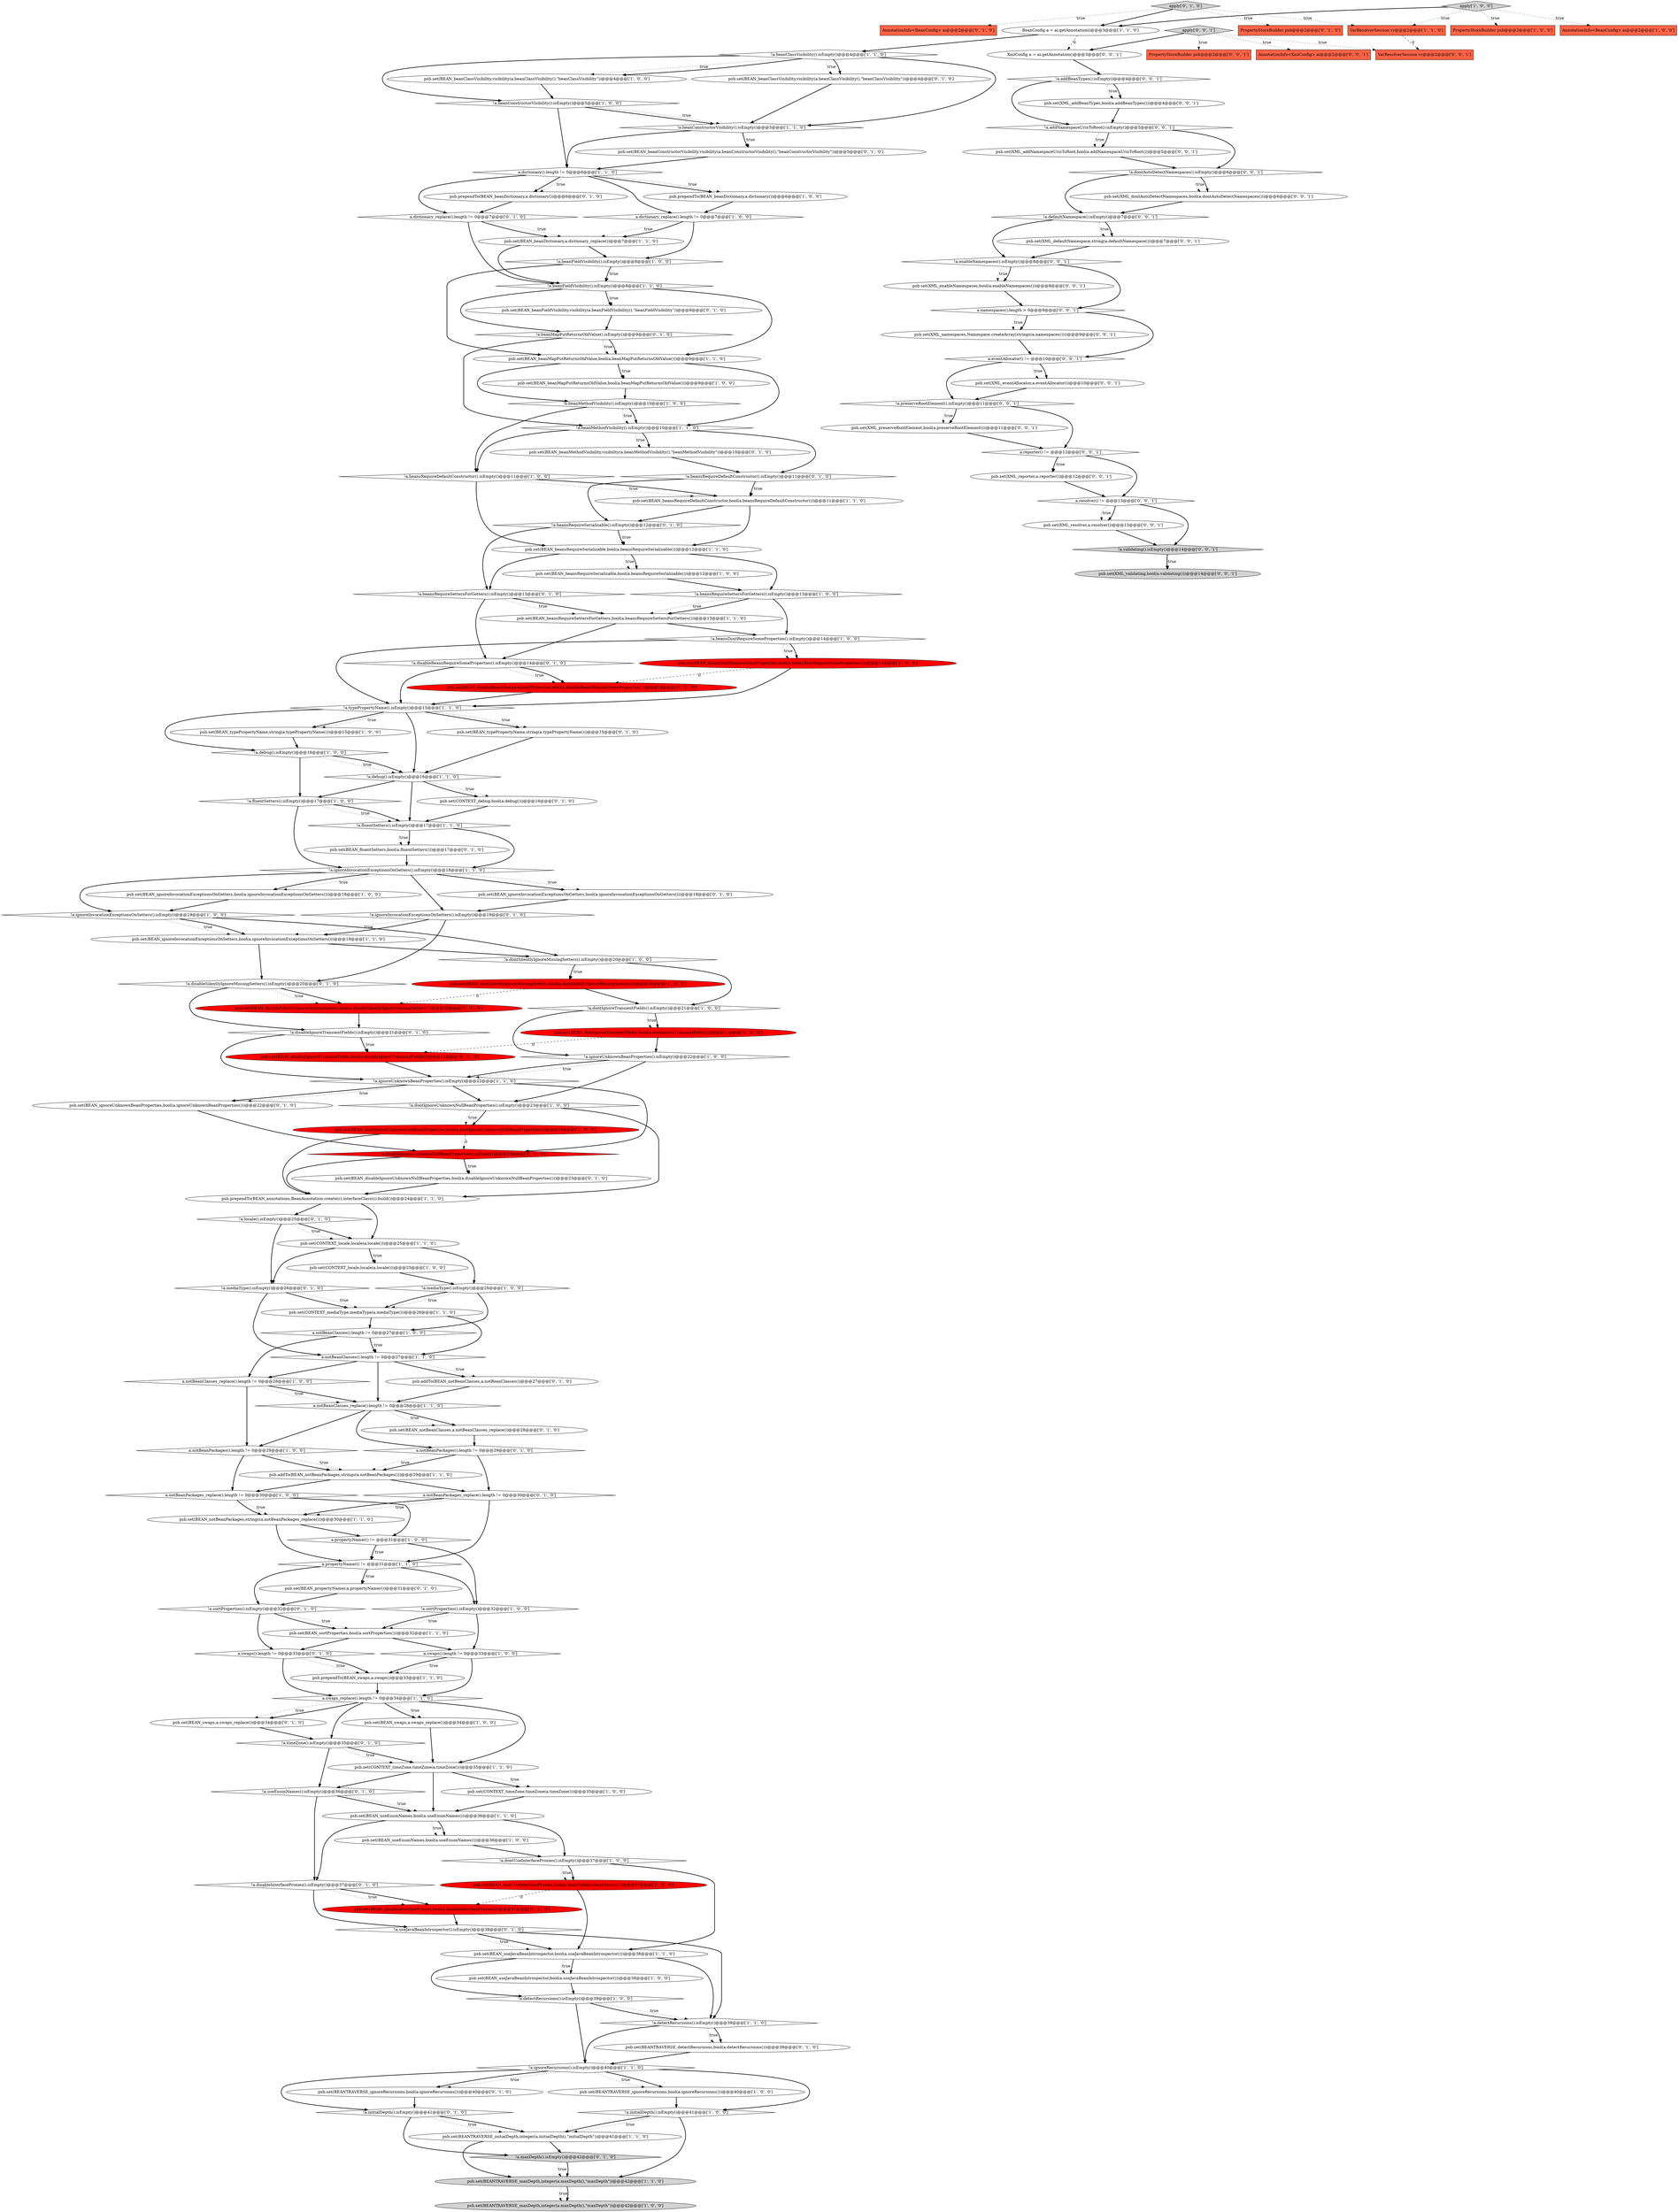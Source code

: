 digraph {
86 [style = filled, label = "psb.set(BEAN_beanFieldVisibility,visibility(a.beanFieldVisibility(),\"beanFieldVisibility\"))@@@8@@@['0', '1', '0']", fillcolor = white, shape = ellipse image = "AAA0AAABBB2BBB"];
50 [style = filled, label = "psb.set(BEAN_beanDictionary,a.dictionary_replace())@@@7@@@['1', '1', '0']", fillcolor = white, shape = ellipse image = "AAA0AAABBB1BBB"];
104 [style = filled, label = "psb.addTo(BEAN_notBeanClasses,a.notBeanClasses())@@@27@@@['0', '1', '0']", fillcolor = white, shape = ellipse image = "AAA0AAABBB2BBB"];
120 [style = filled, label = "psb.set(BEAN_propertyNamer,a.propertyNamer())@@@31@@@['0', '1', '0']", fillcolor = white, shape = ellipse image = "AAA0AAABBB2BBB"];
96 [style = filled, label = "a.notBeanPackages_replace().length != 0@@@30@@@['0', '1', '0']", fillcolor = white, shape = diamond image = "AAA0AAABBB2BBB"];
68 [style = filled, label = "!a.dontIgnoreUnknownNullBeanProperties().isEmpty()@@@23@@@['1', '0', '0']", fillcolor = white, shape = diamond image = "AAA0AAABBB1BBB"];
81 [style = filled, label = "psb.set(BEANTRAVERSE_maxDepth,integer(a.maxDepth(),\"maxDepth\"))@@@42@@@['1', '1', '0']", fillcolor = lightgray, shape = ellipse image = "AAA0AAABBB1BBB"];
29 [style = filled, label = "!a.fluentSetters().isEmpty()@@@17@@@['1', '0', '0']", fillcolor = white, shape = diamond image = "AAA0AAABBB1BBB"];
134 [style = filled, label = "psb.set(XML_enableNamespaces,bool(a.enableNamespaces()))@@@8@@@['0', '0', '1']", fillcolor = white, shape = ellipse image = "AAA0AAABBB3BBB"];
147 [style = filled, label = "psb.set(XML_addBeanTypes,bool(a.addBeanTypes()))@@@4@@@['0', '0', '1']", fillcolor = white, shape = ellipse image = "AAA0AAABBB3BBB"];
27 [style = filled, label = "psb.set(BEAN_useJavaBeanIntrospector,bool(a.useJavaBeanIntrospector()))@@@38@@@['1', '0', '0']", fillcolor = white, shape = ellipse image = "AAA0AAABBB1BBB"];
11 [style = filled, label = "PropertyStoreBuilder psb@@@2@@@['1', '0', '0']", fillcolor = tomato, shape = box image = "AAA0AAABBB1BBB"];
75 [style = filled, label = "psb.set(BEAN_notBeanPackages,strings(a.notBeanPackages_replace()))@@@30@@@['1', '1', '0']", fillcolor = white, shape = ellipse image = "AAA0AAABBB1BBB"];
13 [style = filled, label = "!a.dontIgnoreTransientFields().isEmpty()@@@21@@@['1', '0', '0']", fillcolor = white, shape = diamond image = "AAA0AAABBB1BBB"];
63 [style = filled, label = "psb.set(BEAN_beansDontRequireSomeProperties,bool(a.beansDontRequireSomeProperties()))@@@14@@@['1', '0', '0']", fillcolor = red, shape = ellipse image = "AAA1AAABBB1BBB"];
140 [style = filled, label = "PropertyStoreBuilder psb@@@2@@@['0', '0', '1']", fillcolor = tomato, shape = box image = "AAA0AAABBB3BBB"];
19 [style = filled, label = "!a.debug().isEmpty()@@@16@@@['1', '0', '0']", fillcolor = white, shape = diamond image = "AAA0AAABBB1BBB"];
28 [style = filled, label = "!a.beanMethodVisibility().isEmpty()@@@10@@@['1', '0', '0']", fillcolor = white, shape = diamond image = "AAA0AAABBB1BBB"];
97 [style = filled, label = "psb.set(BEAN_beanConstructorVisibility,visibility(a.beanConstructorVisibility(),\"beanConstructorVisibility\"))@@@5@@@['0', '1', '0']", fillcolor = white, shape = ellipse image = "AAA0AAABBB2BBB"];
74 [style = filled, label = "psb.set(CONTEXT_mediaType,mediaType(a.mediaType()))@@@26@@@['1', '1', '0']", fillcolor = white, shape = ellipse image = "AAA0AAABBB1BBB"];
57 [style = filled, label = "!a.beanClassVisibility().isEmpty()@@@4@@@['1', '1', '0']", fillcolor = white, shape = diamond image = "AAA0AAABBB1BBB"];
137 [style = filled, label = "!a.addNamespaceUrisToRoot().isEmpty()@@@5@@@['0', '0', '1']", fillcolor = white, shape = diamond image = "AAA0AAABBB3BBB"];
73 [style = filled, label = "a.dictionary().length != 0@@@6@@@['1', '1', '0']", fillcolor = white, shape = diamond image = "AAA0AAABBB1BBB"];
92 [style = filled, label = "psb.set(BEAN_disableInterfaceProxies,bool(a.disableInterfaceProxies()))@@@37@@@['0', '1', '0']", fillcolor = red, shape = ellipse image = "AAA1AAABBB2BBB"];
61 [style = filled, label = "psb.set(BEAN_useJavaBeanIntrospector,bool(a.useJavaBeanIntrospector()))@@@38@@@['1', '1', '0']", fillcolor = white, shape = ellipse image = "AAA0AAABBB1BBB"];
114 [style = filled, label = "psb.set(BEAN_disableBeansRequireSomeProperties,bool(a.disableBeansRequireSomeProperties()))@@@14@@@['0', '1', '0']", fillcolor = red, shape = ellipse image = "AAA1AAABBB2BBB"];
145 [style = filled, label = "!a.defaultNamespace().isEmpty()@@@7@@@['0', '0', '1']", fillcolor = white, shape = diamond image = "AAA0AAABBB3BBB"];
119 [style = filled, label = "psb.set(BEAN_disableIgnoreTransientFields,bool(a.disableIgnoreTransientFields()))@@@21@@@['0', '1', '0']", fillcolor = red, shape = ellipse image = "AAA1AAABBB2BBB"];
21 [style = filled, label = "a.notBeanPackages().length != 0@@@29@@@['1', '0', '0']", fillcolor = white, shape = diamond image = "AAA0AAABBB1BBB"];
24 [style = filled, label = "psb.set(CONTEXT_timeZone,timeZone(a.timeZone()))@@@35@@@['1', '0', '0']", fillcolor = white, shape = ellipse image = "AAA0AAABBB1BBB"];
83 [style = filled, label = "psb.set(BEAN_disableIgnoreUnknownNullBeanProperties,bool(a.disableIgnoreUnknownNullBeanProperties()))@@@23@@@['0', '1', '0']", fillcolor = white, shape = ellipse image = "AAA0AAABBB2BBB"];
148 [style = filled, label = "a.reporter() != @@@12@@@['0', '0', '1']", fillcolor = white, shape = diamond image = "AAA0AAABBB3BBB"];
76 [style = filled, label = "psb.prependTo(BEAN_annotations,BeanAnnotation.create(c).interfaceClass(c).build())@@@24@@@['1', '1', '0']", fillcolor = white, shape = ellipse image = "AAA0AAABBB1BBB"];
51 [style = filled, label = "!a.ignoreInvocationExceptionsOnGetters().isEmpty()@@@18@@@['1', '1', '0']", fillcolor = white, shape = diamond image = "AAA0AAABBB1BBB"];
33 [style = filled, label = "!a.beanConstructorVisibility().isEmpty()@@@5@@@['1', '1', '0']", fillcolor = white, shape = diamond image = "AAA0AAABBB1BBB"];
152 [style = filled, label = "psb.set(XML_addNamespaceUrisToRoot,bool(a.addNamespaceUrisToRoot()))@@@5@@@['0', '0', '1']", fillcolor = white, shape = ellipse image = "AAA0AAABBB3BBB"];
45 [style = filled, label = "a.notBeanClasses().length != 0@@@27@@@['1', '0', '0']", fillcolor = white, shape = diamond image = "AAA0AAABBB1BBB"];
100 [style = filled, label = "!a.timeZone().isEmpty()@@@35@@@['0', '1', '0']", fillcolor = white, shape = diamond image = "AAA0AAABBB2BBB"];
88 [style = filled, label = "!a.mediaType().isEmpty()@@@26@@@['0', '1', '0']", fillcolor = white, shape = diamond image = "AAA0AAABBB2BBB"];
129 [style = filled, label = "!a.dontAutoDetectNamespaces().isEmpty()@@@6@@@['0', '0', '1']", fillcolor = white, shape = diamond image = "AAA0AAABBB3BBB"];
136 [style = filled, label = "a.eventAllocator() != @@@10@@@['0', '0', '1']", fillcolor = white, shape = diamond image = "AAA0AAABBB3BBB"];
70 [style = filled, label = "psb.set(BEAN_beansRequireSerializable,bool(a.beansRequireSerializable()))@@@12@@@['1', '1', '0']", fillcolor = white, shape = ellipse image = "AAA0AAABBB1BBB"];
32 [style = filled, label = "!a.beanConstructorVisibility().isEmpty()@@@5@@@['1', '0', '0']", fillcolor = white, shape = diamond image = "AAA0AAABBB1BBB"];
150 [style = filled, label = "!a.enableNamespaces().isEmpty()@@@8@@@['0', '0', '1']", fillcolor = white, shape = diamond image = "AAA0AAABBB3BBB"];
23 [style = filled, label = "!a.beansRequireSettersForGetters().isEmpty()@@@13@@@['1', '0', '0']", fillcolor = white, shape = diamond image = "AAA0AAABBB1BBB"];
115 [style = filled, label = "psb.set(BEANTRAVERSE_detectRecursions,bool(a.detectRecursions()))@@@39@@@['0', '1', '0']", fillcolor = white, shape = ellipse image = "AAA0AAABBB2BBB"];
149 [style = filled, label = "VarResolverSession vr@@@2@@@['0', '0', '1']", fillcolor = tomato, shape = box image = "AAA0AAABBB3BBB"];
154 [style = filled, label = "psb.set(XML_reporter,a.reporter())@@@12@@@['0', '0', '1']", fillcolor = white, shape = ellipse image = "AAA0AAABBB3BBB"];
98 [style = filled, label = "PropertyStoreBuilder psb@@@2@@@['0', '1', '0']", fillcolor = tomato, shape = box image = "AAA0AAABBB2BBB"];
39 [style = filled, label = "BeanConfig a = ai.getAnnotation()@@@3@@@['1', '1', '0']", fillcolor = white, shape = ellipse image = "AAA0AAABBB1BBB"];
58 [style = filled, label = "psb.set(BEANTRAVERSE_initialDepth,integer(a.initialDepth(),\"initialDepth\"))@@@41@@@['1', '1', '0']", fillcolor = white, shape = ellipse image = "AAA0AAABBB1BBB"];
36 [style = filled, label = "!a.dontSilentlyIgnoreMissingSetters().isEmpty()@@@20@@@['1', '0', '0']", fillcolor = white, shape = diamond image = "AAA0AAABBB1BBB"];
99 [style = filled, label = "!a.disableBeansRequireSomeProperties().isEmpty()@@@14@@@['0', '1', '0']", fillcolor = white, shape = diamond image = "AAA0AAABBB2BBB"];
141 [style = filled, label = "psb.set(XML_eventAllocator,a.eventAllocator())@@@10@@@['0', '0', '1']", fillcolor = white, shape = ellipse image = "AAA0AAABBB3BBB"];
14 [style = filled, label = "a.notBeanClasses_replace().length != 0@@@28@@@['1', '0', '0']", fillcolor = white, shape = diamond image = "AAA0AAABBB1BBB"];
1 [style = filled, label = "!a.detectRecursions().isEmpty()@@@39@@@['1', '0', '0']", fillcolor = white, shape = diamond image = "AAA0AAABBB1BBB"];
49 [style = filled, label = "psb.set(BEAN_dontSilentlyIgnoreMissingSetters,bool(a.dontSilentlyIgnoreMissingSetters()))@@@20@@@['1', '0', '0']", fillcolor = red, shape = ellipse image = "AAA1AAABBB1BBB"];
103 [style = filled, label = "a.swaps().length != 0@@@33@@@['0', '1', '0']", fillcolor = white, shape = diamond image = "AAA0AAABBB2BBB"];
146 [style = filled, label = "!a.preserveRootElement().isEmpty()@@@11@@@['0', '0', '1']", fillcolor = white, shape = diamond image = "AAA0AAABBB3BBB"];
108 [style = filled, label = "!a.disableIgnoreUnknownNullBeanProperties().isEmpty()@@@23@@@['0', '1', '0']", fillcolor = red, shape = diamond image = "AAA1AAABBB2BBB"];
62 [style = filled, label = "!a.beansDontRequireSomeProperties().isEmpty()@@@14@@@['1', '0', '0']", fillcolor = white, shape = diamond image = "AAA0AAABBB1BBB"];
85 [style = filled, label = "!a.initialDepth().isEmpty()@@@41@@@['0', '1', '0']", fillcolor = white, shape = diamond image = "AAA0AAABBB2BBB"];
107 [style = filled, label = "!a.sortProperties().isEmpty()@@@32@@@['0', '1', '0']", fillcolor = white, shape = diamond image = "AAA0AAABBB2BBB"];
72 [style = filled, label = "a.notBeanClasses().length != 0@@@27@@@['1', '1', '0']", fillcolor = white, shape = diamond image = "AAA0AAABBB1BBB"];
22 [style = filled, label = "a.dictionary_replace().length != 0@@@7@@@['1', '0', '0']", fillcolor = white, shape = diamond image = "AAA0AAABBB1BBB"];
125 [style = filled, label = "apply['0', '1', '0']", fillcolor = lightgray, shape = diamond image = "AAA0AAABBB2BBB"];
53 [style = filled, label = "psb.set(BEAN_beansRequireSerializable,bool(a.beansRequireSerializable()))@@@12@@@['1', '0', '0']", fillcolor = white, shape = ellipse image = "AAA0AAABBB1BBB"];
71 [style = filled, label = "psb.set(BEAN_dontIgnoreUnknownNullBeanProperties,bool(a.dontIgnoreUnknownNullBeanProperties()))@@@23@@@['1', '0', '0']", fillcolor = red, shape = ellipse image = "AAA1AAABBB1BBB"];
54 [style = filled, label = "!a.typePropertyName().isEmpty()@@@15@@@['1', '1', '0']", fillcolor = white, shape = diamond image = "AAA0AAABBB1BBB"];
44 [style = filled, label = "VarResolverSession vr@@@2@@@['1', '1', '0']", fillcolor = tomato, shape = box image = "AAA0AAABBB1BBB"];
25 [style = filled, label = "!a.dontUseInterfaceProxies().isEmpty()@@@37@@@['1', '0', '0']", fillcolor = white, shape = diamond image = "AAA0AAABBB1BBB"];
77 [style = filled, label = "psb.set(BEAN_dontUseInterfaceProxies,bool(a.dontUseInterfaceProxies()))@@@37@@@['1', '0', '0']", fillcolor = red, shape = ellipse image = "AAA1AAABBB1BBB"];
3 [style = filled, label = "psb.set(BEAN_beanMapPutReturnsOldValue,bool(a.beanMapPutReturnsOldValue()))@@@9@@@['1', '0', '0']", fillcolor = white, shape = ellipse image = "AAA0AAABBB1BBB"];
138 [style = filled, label = "psb.set(XML_dontAutoDetectNamespaces,bool(a.dontAutoDetectNamespaces()))@@@6@@@['0', '0', '1']", fillcolor = white, shape = ellipse image = "AAA0AAABBB3BBB"];
126 [style = filled, label = "AnnotationInfo<BeanConfig> ai@@@2@@@['0', '1', '0']", fillcolor = tomato, shape = box image = "AAA0AAABBB2BBB"];
26 [style = filled, label = "!a.debug().isEmpty()@@@16@@@['1', '1', '0']", fillcolor = white, shape = diamond image = "AAA0AAABBB1BBB"];
64 [style = filled, label = "psb.set(BEAN_useEnumNames,bool(a.useEnumNames()))@@@36@@@['1', '1', '0']", fillcolor = white, shape = ellipse image = "AAA0AAABBB1BBB"];
56 [style = filled, label = "a.notBeanClasses_replace().length != 0@@@28@@@['1', '1', '0']", fillcolor = white, shape = diamond image = "AAA0AAABBB1BBB"];
151 [style = filled, label = "psb.set(XML_preserveRootElement,bool(a.preserveRootElement()))@@@11@@@['0', '0', '1']", fillcolor = white, shape = ellipse image = "AAA0AAABBB3BBB"];
60 [style = filled, label = "a.propertyNamer() != @@@31@@@['1', '0', '0']", fillcolor = white, shape = diamond image = "AAA0AAABBB1BBB"];
7 [style = filled, label = "!a.ignoreUnknownBeanProperties().isEmpty()@@@22@@@['1', '0', '0']", fillcolor = white, shape = diamond image = "AAA0AAABBB1BBB"];
66 [style = filled, label = "a.propertyNamer() != @@@31@@@['1', '1', '0']", fillcolor = white, shape = diamond image = "AAA0AAABBB1BBB"];
34 [style = filled, label = "psb.set(BEAN_typePropertyName,string(a.typePropertyName()))@@@15@@@['1', '0', '0']", fillcolor = white, shape = ellipse image = "AAA0AAABBB1BBB"];
47 [style = filled, label = "psb.set(BEAN_beansRequireDefaultConstructor,bool(a.beansRequireDefaultConstructor()))@@@11@@@['1', '1', '0']", fillcolor = white, shape = ellipse image = "AAA0AAABBB1BBB"];
106 [style = filled, label = "!a.disableSilentlyIgnoreMissingSetters().isEmpty()@@@20@@@['0', '1', '0']", fillcolor = white, shape = diamond image = "AAA0AAABBB2BBB"];
80 [style = filled, label = "!a.beanFieldVisibility().isEmpty()@@@8@@@['1', '1', '0']", fillcolor = white, shape = diamond image = "AAA0AAABBB1BBB"];
89 [style = filled, label = "!a.beansRequireSettersForGetters().isEmpty()@@@13@@@['0', '1', '0']", fillcolor = white, shape = diamond image = "AAA0AAABBB2BBB"];
78 [style = filled, label = "psb.set(BEAN_ignoreInvocationExceptionsOnSetters,bool(a.ignoreInvocationExceptionsOnSetters()))@@@19@@@['1', '1', '0']", fillcolor = white, shape = ellipse image = "AAA0AAABBB1BBB"];
8 [style = filled, label = "psb.prependTo(BEAN_swaps,a.swaps())@@@33@@@['1', '1', '0']", fillcolor = white, shape = ellipse image = "AAA0AAABBB1BBB"];
118 [style = filled, label = "a.dictionary_replace().length != 0@@@7@@@['0', '1', '0']", fillcolor = white, shape = diamond image = "AAA0AAABBB2BBB"];
135 [style = filled, label = "a.resolver() != @@@13@@@['0', '0', '1']", fillcolor = white, shape = diamond image = "AAA0AAABBB3BBB"];
127 [style = filled, label = "!a.useEnumNames().isEmpty()@@@36@@@['0', '1', '0']", fillcolor = white, shape = diamond image = "AAA0AAABBB2BBB"];
43 [style = filled, label = "psb.set(BEAN_beanClassVisibility,visibility(a.beanClassVisibility(),\"beanClassVisibility\"))@@@4@@@['1', '0', '0']", fillcolor = white, shape = ellipse image = "AAA0AAABBB1BBB"];
133 [style = filled, label = "psb.set(XML_defaultNamespace,string(a.defaultNamespace()))@@@7@@@['0', '0', '1']", fillcolor = white, shape = ellipse image = "AAA0AAABBB3BBB"];
10 [style = filled, label = "!a.ignoreUnknownBeanProperties().isEmpty()@@@22@@@['1', '1', '0']", fillcolor = white, shape = diamond image = "AAA0AAABBB1BBB"];
35 [style = filled, label = "AnnotationInfo<BeanConfig> ai@@@2@@@['1', '0', '0']", fillcolor = tomato, shape = box image = "AAA0AAABBB1BBB"];
40 [style = filled, label = "psb.set(BEAN_beansRequireSettersForGetters,bool(a.beansRequireSettersForGetters()))@@@13@@@['1', '1', '0']", fillcolor = white, shape = ellipse image = "AAA0AAABBB1BBB"];
116 [style = filled, label = "psb.set(BEAN_notBeanClasses,a.notBeanClasses_replace())@@@28@@@['0', '1', '0']", fillcolor = white, shape = ellipse image = "AAA0AAABBB2BBB"];
55 [style = filled, label = "a.notBeanPackages_replace().length != 0@@@30@@@['1', '0', '0']", fillcolor = white, shape = diamond image = "AAA0AAABBB1BBB"];
153 [style = filled, label = "psb.set(XML_resolver,a.resolver())@@@13@@@['0', '0', '1']", fillcolor = white, shape = ellipse image = "AAA0AAABBB3BBB"];
17 [style = filled, label = "psb.set(BEANTRAVERSE_ignoreRecursions,bool(a.ignoreRecursions()))@@@40@@@['1', '0', '0']", fillcolor = white, shape = ellipse image = "AAA0AAABBB1BBB"];
18 [style = filled, label = "psb.set(CONTEXT_locale,locale(a.locale()))@@@25@@@['1', '0', '0']", fillcolor = white, shape = ellipse image = "AAA0AAABBB1BBB"];
37 [style = filled, label = "psb.set(CONTEXT_locale,locale(a.locale()))@@@25@@@['1', '1', '0']", fillcolor = white, shape = ellipse image = "AAA0AAABBB1BBB"];
123 [style = filled, label = "!a.maxDepth().isEmpty()@@@42@@@['0', '1', '0']", fillcolor = lightgray, shape = diamond image = "AAA0AAABBB2BBB"];
31 [style = filled, label = "psb.set(BEAN_dontIgnoreTransientFields,bool(a.dontIgnoreTransientFields()))@@@21@@@['1', '0', '0']", fillcolor = red, shape = ellipse image = "AAA1AAABBB1BBB"];
84 [style = filled, label = "psb.set(BEAN_swaps,a.swaps_replace())@@@34@@@['0', '1', '0']", fillcolor = white, shape = ellipse image = "AAA0AAABBB2BBB"];
122 [style = filled, label = "psb.set(BEAN_ignoreUnknownBeanProperties,bool(a.ignoreUnknownBeanProperties()))@@@22@@@['0', '1', '0']", fillcolor = white, shape = ellipse image = "AAA0AAABBB2BBB"];
95 [style = filled, label = "!a.disableIgnoreTransientFields().isEmpty()@@@21@@@['0', '1', '0']", fillcolor = white, shape = diamond image = "AAA0AAABBB2BBB"];
110 [style = filled, label = "!a.beansRequireSerializable().isEmpty()@@@12@@@['0', '1', '0']", fillcolor = white, shape = diamond image = "AAA0AAABBB2BBB"];
5 [style = filled, label = "!a.ignoreInvocationExceptionsOnSetters().isEmpty()@@@19@@@['1', '0', '0']", fillcolor = white, shape = diamond image = "AAA0AAABBB1BBB"];
87 [style = filled, label = "!a.locale().isEmpty()@@@25@@@['0', '1', '0']", fillcolor = white, shape = diamond image = "AAA0AAABBB2BBB"];
101 [style = filled, label = "!a.beansRequireDefaultConstructor().isEmpty()@@@11@@@['0', '1', '0']", fillcolor = white, shape = diamond image = "AAA0AAABBB2BBB"];
93 [style = filled, label = "!a.useJavaBeanIntrospector().isEmpty()@@@38@@@['0', '1', '0']", fillcolor = white, shape = diamond image = "AAA0AAABBB2BBB"];
4 [style = filled, label = "!a.beansRequireDefaultConstructor().isEmpty()@@@11@@@['1', '0', '0']", fillcolor = white, shape = diamond image = "AAA0AAABBB1BBB"];
102 [style = filled, label = "psb.set(BEAN_beanMethodVisibility,visibility(a.beanMethodVisibility(),\"beanMethodVisibility\"))@@@10@@@['0', '1', '0']", fillcolor = white, shape = ellipse image = "AAA0AAABBB2BBB"];
46 [style = filled, label = "psb.addTo(BEAN_notBeanPackages,strings(a.notBeanPackages()))@@@29@@@['1', '1', '0']", fillcolor = white, shape = ellipse image = "AAA0AAABBB1BBB"];
94 [style = filled, label = "psb.set(BEAN_typePropertyName,string(a.typePropertyName()))@@@15@@@['0', '1', '0']", fillcolor = white, shape = ellipse image = "AAA0AAABBB2BBB"];
132 [style = filled, label = "a.namespaces().length > 0@@@9@@@['0', '0', '1']", fillcolor = white, shape = diamond image = "AAA0AAABBB3BBB"];
113 [style = filled, label = "psb.set(BEAN_beanClassVisibility,visibility(a.beanClassVisibility(),\"beanClassVisibility\"))@@@4@@@['0', '1', '0']", fillcolor = white, shape = ellipse image = "AAA0AAABBB2BBB"];
15 [style = filled, label = "!a.initialDepth().isEmpty()@@@41@@@['1', '0', '0']", fillcolor = white, shape = diamond image = "AAA0AAABBB1BBB"];
109 [style = filled, label = "psb.set(BEAN_ignoreInvocationExceptionsOnGetters,bool(a.ignoreInvocationExceptionsOnGetters()))@@@18@@@['0', '1', '0']", fillcolor = white, shape = ellipse image = "AAA0AAABBB2BBB"];
48 [style = filled, label = "apply['1', '0', '0']", fillcolor = lightgray, shape = diamond image = "AAA0AAABBB1BBB"];
121 [style = filled, label = "psb.set(BEAN_disableSilentlyIgnoreMissingSetters,bool(a.disableSilentlyIgnoreMissingSetters()))@@@20@@@['0', '1', '0']", fillcolor = red, shape = ellipse image = "AAA1AAABBB2BBB"];
52 [style = filled, label = "!a.mediaType().isEmpty()@@@26@@@['1', '0', '0']", fillcolor = white, shape = diamond image = "AAA0AAABBB1BBB"];
69 [style = filled, label = "!a.detectRecursions().isEmpty()@@@39@@@['1', '1', '0']", fillcolor = white, shape = diamond image = "AAA0AAABBB1BBB"];
128 [style = filled, label = "AnnotationInfo<XmlConfig> ai@@@2@@@['0', '0', '1']", fillcolor = tomato, shape = box image = "AAA0AAABBB3BBB"];
0 [style = filled, label = "!a.beanFieldVisibility().isEmpty()@@@8@@@['1', '0', '0']", fillcolor = white, shape = diamond image = "AAA0AAABBB1BBB"];
142 [style = filled, label = "!a.validating().isEmpty()@@@14@@@['0', '0', '1']", fillcolor = lightgray, shape = diamond image = "AAA0AAABBB3BBB"];
130 [style = filled, label = "apply['0', '0', '1']", fillcolor = lightgray, shape = diamond image = "AAA0AAABBB3BBB"];
143 [style = filled, label = "psb.set(XML_validating,bool(a.validating()))@@@14@@@['0', '0', '1']", fillcolor = lightgray, shape = ellipse image = "AAA0AAABBB3BBB"];
105 [style = filled, label = "!a.beanMapPutReturnsOldValue().isEmpty()@@@9@@@['0', '1', '0']", fillcolor = white, shape = diamond image = "AAA0AAABBB2BBB"];
41 [style = filled, label = "!a.beanMethodVisibility().isEmpty()@@@10@@@['1', '1', '0']", fillcolor = white, shape = diamond image = "AAA0AAABBB1BBB"];
30 [style = filled, label = "psb.set(BEAN_sortProperties,bool(a.sortProperties()))@@@32@@@['1', '1', '0']", fillcolor = white, shape = ellipse image = "AAA0AAABBB1BBB"];
67 [style = filled, label = "!a.ignoreRecursions().isEmpty()@@@40@@@['1', '1', '0']", fillcolor = white, shape = diamond image = "AAA0AAABBB1BBB"];
2 [style = filled, label = "a.swaps().length != 0@@@33@@@['1', '0', '0']", fillcolor = white, shape = diamond image = "AAA0AAABBB1BBB"];
42 [style = filled, label = "psb.set(BEAN_ignoreInvocationExceptionsOnGetters,bool(a.ignoreInvocationExceptionsOnGetters()))@@@18@@@['1', '0', '0']", fillcolor = white, shape = ellipse image = "AAA0AAABBB1BBB"];
12 [style = filled, label = "psb.prependTo(BEAN_beanDictionary,a.dictionary())@@@6@@@['1', '0', '0']", fillcolor = white, shape = ellipse image = "AAA0AAABBB1BBB"];
117 [style = filled, label = "psb.set(BEANTRAVERSE_ignoreRecursions,bool(a.ignoreRecursions()))@@@40@@@['0', '1', '0']", fillcolor = white, shape = ellipse image = "AAA0AAABBB2BBB"];
144 [style = filled, label = "!a.addBeanTypes().isEmpty()@@@4@@@['0', '0', '1']", fillcolor = white, shape = diamond image = "AAA0AAABBB3BBB"];
90 [style = filled, label = "psb.set(BEAN_fluentSetters,bool(a.fluentSetters()))@@@17@@@['0', '1', '0']", fillcolor = white, shape = ellipse image = "AAA0AAABBB2BBB"];
6 [style = filled, label = "psb.set(BEAN_swaps,a.swaps_replace())@@@34@@@['1', '0', '0']", fillcolor = white, shape = ellipse image = "AAA0AAABBB1BBB"];
65 [style = filled, label = "!a.fluentSetters().isEmpty()@@@17@@@['1', '1', '0']", fillcolor = white, shape = diamond image = "AAA0AAABBB1BBB"];
91 [style = filled, label = "!a.disableInterfaceProxies().isEmpty()@@@37@@@['0', '1', '0']", fillcolor = white, shape = diamond image = "AAA0AAABBB2BBB"];
20 [style = filled, label = "!a.sortProperties().isEmpty()@@@32@@@['1', '0', '0']", fillcolor = white, shape = diamond image = "AAA0AAABBB1BBB"];
9 [style = filled, label = "psb.set(BEAN_beanMapPutReturnsOldValue,bool(a.beanMapPutReturnsOldValue()))@@@9@@@['1', '1', '0']", fillcolor = white, shape = ellipse image = "AAA0AAABBB1BBB"];
38 [style = filled, label = "psb.set(BEAN_useEnumNames,bool(a.useEnumNames()))@@@36@@@['1', '0', '0']", fillcolor = white, shape = ellipse image = "AAA0AAABBB1BBB"];
82 [style = filled, label = "psb.prependTo(BEAN_beanDictionary,a.dictionary())@@@6@@@['0', '1', '0']", fillcolor = white, shape = ellipse image = "AAA0AAABBB2BBB"];
124 [style = filled, label = "psb.set(CONTEXT_debug,bool(a.debug()))@@@16@@@['0', '1', '0']", fillcolor = white, shape = ellipse image = "AAA0AAABBB2BBB"];
139 [style = filled, label = "psb.set(XML_namespaces,Namespace.createArray(strings(a.namespaces())))@@@9@@@['0', '0', '1']", fillcolor = white, shape = ellipse image = "AAA0AAABBB3BBB"];
59 [style = filled, label = "psb.set(BEANTRAVERSE_maxDepth,integer(a.maxDepth(),\"maxDepth\"))@@@42@@@['1', '0', '0']", fillcolor = lightgray, shape = ellipse image = "AAA0AAABBB1BBB"];
79 [style = filled, label = "psb.set(CONTEXT_timeZone,timeZone(a.timeZone()))@@@35@@@['1', '1', '0']", fillcolor = white, shape = ellipse image = "AAA0AAABBB1BBB"];
16 [style = filled, label = "a.swaps_replace().length != 0@@@34@@@['1', '1', '0']", fillcolor = white, shape = diamond image = "AAA0AAABBB1BBB"];
131 [style = filled, label = "XmlConfig a = ai.getAnnotation()@@@3@@@['0', '0', '1']", fillcolor = white, shape = ellipse image = "AAA0AAABBB3BBB"];
111 [style = filled, label = "!a.ignoreInvocationExceptionsOnSetters().isEmpty()@@@19@@@['0', '1', '0']", fillcolor = white, shape = diamond image = "AAA0AAABBB2BBB"];
112 [style = filled, label = "a.notBeanPackages().length != 0@@@29@@@['0', '1', '0']", fillcolor = white, shape = diamond image = "AAA0AAABBB2BBB"];
41->102 [style = bold, label=""];
78->36 [style = bold, label=""];
72->104 [style = dotted, label="true"];
51->5 [style = bold, label=""];
47->110 [style = bold, label=""];
66->120 [style = bold, label=""];
111->78 [style = dotted, label="true"];
57->33 [style = bold, label=""];
48->44 [style = dotted, label="true"];
73->12 [style = bold, label=""];
26->124 [style = dotted, label="true"];
26->124 [style = bold, label=""];
85->58 [style = bold, label=""];
81->59 [style = dotted, label="true"];
26->65 [style = bold, label=""];
125->126 [style = dotted, label="true"];
107->30 [style = dotted, label="true"];
24->64 [style = bold, label=""];
22->0 [style = bold, label=""];
121->95 [style = bold, label=""];
29->65 [style = dotted, label="true"];
76->37 [style = bold, label=""];
142->143 [style = dotted, label="true"];
10->108 [style = bold, label=""];
5->36 [style = bold, label=""];
25->77 [style = dotted, label="true"];
2->16 [style = bold, label=""];
55->60 [style = bold, label=""];
40->62 [style = bold, label=""];
100->79 [style = bold, label=""];
114->54 [style = bold, label=""];
106->121 [style = bold, label=""];
7->10 [style = dotted, label="true"];
107->103 [style = bold, label=""];
34->19 [style = bold, label=""];
68->76 [style = bold, label=""];
145->133 [style = dotted, label="true"];
52->74 [style = dotted, label="true"];
15->81 [style = bold, label=""];
136->146 [style = bold, label=""];
88->74 [style = dotted, label="true"];
14->56 [style = bold, label=""];
45->14 [style = bold, label=""];
54->94 [style = bold, label=""];
55->75 [style = bold, label=""];
88->72 [style = bold, label=""];
4->47 [style = bold, label=""];
32->73 [style = bold, label=""];
93->61 [style = bold, label=""];
77->92 [style = dashed, label="0"];
64->91 [style = bold, label=""];
21->46 [style = dotted, label="true"];
22->50 [style = dotted, label="true"];
19->29 [style = bold, label=""];
33->97 [style = bold, label=""];
46->96 [style = bold, label=""];
135->153 [style = bold, label=""];
129->138 [style = dotted, label="true"];
32->33 [style = bold, label=""];
29->65 [style = bold, label=""];
79->127 [style = bold, label=""];
36->13 [style = bold, label=""];
89->99 [style = bold, label=""];
147->137 [style = bold, label=""];
72->56 [style = bold, label=""];
146->151 [style = dotted, label="true"];
79->24 [style = dotted, label="true"];
6->79 [style = bold, label=""];
37->88 [style = bold, label=""];
47->70 [style = bold, label=""];
51->111 [style = bold, label=""];
83->76 [style = bold, label=""];
130->140 [style = dotted, label="true"];
54->34 [style = bold, label=""];
46->55 [style = bold, label=""];
112->46 [style = bold, label=""];
69->67 [style = bold, label=""];
154->135 [style = bold, label=""];
99->54 [style = bold, label=""];
108->83 [style = dotted, label="true"];
96->66 [style = bold, label=""];
122->108 [style = bold, label=""];
51->109 [style = dotted, label="true"];
48->11 [style = dotted, label="true"];
20->2 [style = bold, label=""];
105->41 [style = bold, label=""];
89->40 [style = bold, label=""];
68->71 [style = bold, label=""];
67->85 [style = bold, label=""];
87->88 [style = bold, label=""];
150->134 [style = dotted, label="true"];
137->152 [style = bold, label=""];
64->38 [style = dotted, label="true"];
0->80 [style = dotted, label="true"];
42->5 [style = bold, label=""];
142->143 [style = bold, label=""];
115->67 [style = bold, label=""];
2->8 [style = bold, label=""];
45->72 [style = dotted, label="true"];
73->82 [style = bold, label=""];
74->72 [style = bold, label=""];
136->141 [style = bold, label=""];
68->71 [style = dotted, label="true"];
132->139 [style = bold, label=""];
54->19 [style = bold, label=""];
48->39 [style = bold, label=""];
127->64 [style = bold, label=""];
39->131 [style = dashed, label="0"];
76->87 [style = bold, label=""];
20->30 [style = dotted, label="true"];
125->44 [style = dotted, label="true"];
49->13 [style = bold, label=""];
52->74 [style = bold, label=""];
51->109 [style = bold, label=""];
63->114 [style = dashed, label="0"];
75->60 [style = bold, label=""];
29->51 [style = bold, label=""];
123->81 [style = bold, label=""];
144->147 [style = dotted, label="true"];
90->51 [style = bold, label=""];
135->153 [style = dotted, label="true"];
16->6 [style = bold, label=""];
81->59 [style = bold, label=""];
52->45 [style = bold, label=""];
104->56 [style = bold, label=""];
37->18 [style = dotted, label="true"];
109->111 [style = bold, label=""];
86->105 [style = bold, label=""];
85->123 [style = bold, label=""];
7->68 [style = bold, label=""];
141->146 [style = bold, label=""];
110->89 [style = bold, label=""];
146->151 [style = bold, label=""];
38->25 [style = bold, label=""];
61->27 [style = bold, label=""];
70->53 [style = dotted, label="true"];
57->113 [style = bold, label=""];
14->21 [style = bold, label=""];
9->3 [style = dotted, label="true"];
137->152 [style = dotted, label="true"];
118->50 [style = dotted, label="true"];
57->43 [style = dotted, label="true"];
16->79 [style = bold, label=""];
60->20 [style = bold, label=""];
15->58 [style = bold, label=""];
4->47 [style = dotted, label="true"];
148->154 [style = bold, label=""];
32->33 [style = dotted, label="true"];
66->120 [style = dotted, label="true"];
28->41 [style = bold, label=""];
9->28 [style = bold, label=""];
21->55 [style = bold, label=""];
137->129 [style = bold, label=""];
16->84 [style = dotted, label="true"];
74->45 [style = bold, label=""];
50->0 [style = bold, label=""];
84->100 [style = bold, label=""];
136->141 [style = dotted, label="true"];
53->23 [style = bold, label=""];
37->52 [style = bold, label=""];
18->52 [style = bold, label=""];
30->103 [style = bold, label=""];
95->119 [style = bold, label=""];
0->9 [style = bold, label=""];
91->93 [style = bold, label=""];
70->89 [style = bold, label=""];
112->46 [style = dotted, label="true"];
31->119 [style = dashed, label="0"];
26->29 [style = bold, label=""];
62->63 [style = bold, label=""];
118->50 [style = bold, label=""];
9->41 [style = bold, label=""];
13->31 [style = dotted, label="true"];
70->23 [style = bold, label=""];
16->84 [style = bold, label=""];
40->99 [style = bold, label=""];
37->18 [style = bold, label=""];
94->26 [style = bold, label=""];
20->30 [style = bold, label=""];
28->4 [style = bold, label=""];
125->98 [style = dotted, label="true"];
96->75 [style = dotted, label="true"];
127->64 [style = dotted, label="true"];
49->121 [style = dashed, label="0"];
62->54 [style = bold, label=""];
67->17 [style = bold, label=""];
133->150 [style = bold, label=""];
50->80 [style = bold, label=""];
111->106 [style = bold, label=""];
65->90 [style = bold, label=""];
65->51 [style = bold, label=""];
39->57 [style = bold, label=""];
21->46 [style = bold, label=""];
77->61 [style = bold, label=""];
66->20 [style = bold, label=""];
103->8 [style = dotted, label="true"];
51->42 [style = dotted, label="true"];
33->97 [style = dotted, label="true"];
13->31 [style = bold, label=""];
12->22 [style = bold, label=""];
15->58 [style = dotted, label="true"];
99->114 [style = dotted, label="true"];
10->122 [style = bold, label=""];
23->62 [style = bold, label=""];
152->129 [style = bold, label=""];
130->149 [style = dotted, label="true"];
112->96 [style = bold, label=""];
61->1 [style = bold, label=""];
80->86 [style = bold, label=""];
22->50 [style = bold, label=""];
100->79 [style = dotted, label="true"];
43->32 [style = bold, label=""];
41->102 [style = dotted, label="true"];
1->69 [style = dotted, label="true"];
67->17 [style = dotted, label="true"];
127->91 [style = bold, label=""];
108->83 [style = bold, label=""];
57->32 [style = bold, label=""];
130->128 [style = dotted, label="true"];
75->66 [style = bold, label=""];
144->147 [style = bold, label=""];
64->38 [style = bold, label=""];
17->15 [style = bold, label=""];
117->85 [style = bold, label=""];
144->137 [style = bold, label=""];
92->93 [style = bold, label=""];
28->41 [style = dotted, label="true"];
108->76 [style = bold, label=""];
54->34 [style = dotted, label="true"];
19->26 [style = dotted, label="true"];
103->16 [style = bold, label=""];
110->70 [style = bold, label=""];
62->63 [style = dotted, label="true"];
5->78 [style = bold, label=""];
95->10 [style = bold, label=""];
134->132 [style = bold, label=""];
61->69 [style = bold, label=""];
88->74 [style = bold, label=""];
31->7 [style = bold, label=""];
71->76 [style = bold, label=""];
150->132 [style = bold, label=""];
124->65 [style = bold, label=""];
73->118 [style = bold, label=""];
10->122 [style = dotted, label="true"];
153->142 [style = bold, label=""];
85->58 [style = dotted, label="true"];
45->72 [style = bold, label=""];
101->47 [style = bold, label=""];
146->148 [style = bold, label=""];
145->150 [style = bold, label=""];
4->70 [style = bold, label=""];
10->68 [style = bold, label=""];
27->1 [style = bold, label=""];
138->145 [style = bold, label=""];
7->10 [style = bold, label=""];
54->94 [style = dotted, label="true"];
71->108 [style = dashed, label="0"];
73->12 [style = dotted, label="true"];
44->149 [style = dashed, label="0"];
80->9 [style = bold, label=""];
58->81 [style = bold, label=""];
82->118 [style = bold, label=""];
87->37 [style = bold, label=""];
13->7 [style = bold, label=""];
33->73 [style = bold, label=""];
100->127 [style = bold, label=""];
72->104 [style = bold, label=""];
105->9 [style = dotted, label="true"];
130->131 [style = bold, label=""];
25->77 [style = bold, label=""];
25->61 [style = bold, label=""];
30->2 [style = bold, label=""];
16->6 [style = dotted, label="true"];
8->16 [style = bold, label=""];
1->69 [style = bold, label=""];
1->67 [style = bold, label=""];
58->123 [style = bold, label=""];
148->154 [style = dotted, label="true"];
150->134 [style = bold, label=""];
66->107 [style = bold, label=""];
101->110 [style = bold, label=""];
93->69 [style = bold, label=""];
95->119 [style = dotted, label="true"];
70->53 [style = bold, label=""];
61->27 [style = dotted, label="true"];
73->82 [style = dotted, label="true"];
99->114 [style = bold, label=""];
57->113 [style = dotted, label="true"];
54->26 [style = bold, label=""];
2->8 [style = dotted, label="true"];
60->66 [style = bold, label=""];
96->75 [style = bold, label=""];
80->86 [style = dotted, label="true"];
69->115 [style = dotted, label="true"];
135->142 [style = bold, label=""];
63->54 [style = bold, label=""];
72->14 [style = bold, label=""];
118->80 [style = bold, label=""];
67->117 [style = dotted, label="true"];
41->4 [style = bold, label=""];
132->136 [style = bold, label=""];
151->148 [style = bold, label=""];
65->90 [style = dotted, label="true"];
67->117 [style = bold, label=""];
23->40 [style = dotted, label="true"];
132->139 [style = dotted, label="true"];
64->25 [style = bold, label=""];
36->49 [style = bold, label=""];
101->47 [style = dotted, label="true"];
19->26 [style = bold, label=""];
56->21 [style = bold, label=""];
0->80 [style = bold, label=""];
78->106 [style = bold, label=""];
51->42 [style = bold, label=""];
123->81 [style = dotted, label="true"];
69->115 [style = bold, label=""];
60->66 [style = dotted, label="true"];
55->75 [style = dotted, label="true"];
80->105 [style = bold, label=""];
56->116 [style = bold, label=""];
79->24 [style = bold, label=""];
110->70 [style = dotted, label="true"];
129->145 [style = bold, label=""];
89->40 [style = dotted, label="true"];
56->112 [style = bold, label=""];
36->49 [style = dotted, label="true"];
3->28 [style = bold, label=""];
16->100 [style = bold, label=""];
102->101 [style = bold, label=""];
103->8 [style = bold, label=""];
56->116 [style = dotted, label="true"];
57->43 [style = bold, label=""];
9->3 [style = bold, label=""];
113->33 [style = bold, label=""];
131->144 [style = bold, label=""];
48->35 [style = dotted, label="true"];
41->101 [style = bold, label=""];
119->10 [style = bold, label=""];
145->133 [style = bold, label=""];
91->92 [style = bold, label=""];
97->73 [style = bold, label=""];
107->30 [style = bold, label=""];
93->61 [style = dotted, label="true"];
91->92 [style = dotted, label="true"];
120->107 [style = bold, label=""];
111->78 [style = bold, label=""];
5->78 [style = dotted, label="true"];
106->95 [style = bold, label=""];
14->56 [style = dotted, label="true"];
73->22 [style = bold, label=""];
148->135 [style = bold, label=""];
87->37 [style = dotted, label="true"];
79->64 [style = bold, label=""];
116->112 [style = bold, label=""];
106->121 [style = dotted, label="true"];
23->40 [style = bold, label=""];
125->39 [style = bold, label=""];
139->136 [style = bold, label=""];
67->15 [style = bold, label=""];
105->9 [style = bold, label=""];
129->138 [style = bold, label=""];
}
